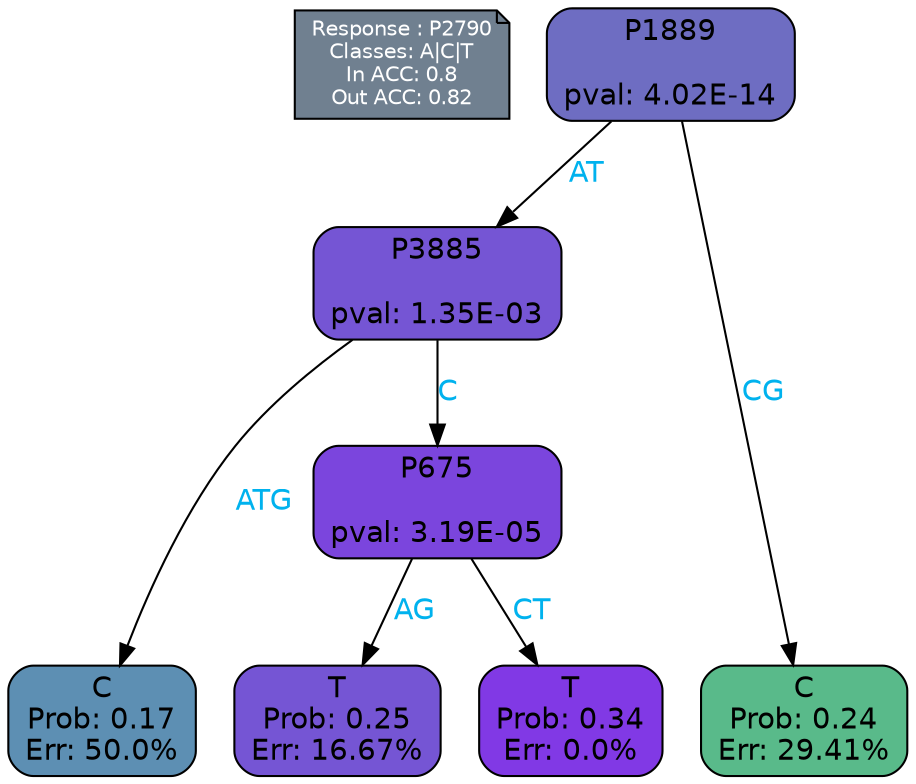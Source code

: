 digraph Tree {
node [shape=box, style="filled, rounded", color="black", fontname=helvetica] ;
graph [ranksep=equally, splines=polylines, bgcolor=transparent, dpi=600] ;
edge [fontname=helvetica] ;
LEGEND [label="Response : P2790
Classes: A|C|T
In ACC: 0.8
Out ACC: 0.82
",shape=note,align=left,style=filled,fillcolor="slategray",fontcolor="white",fontsize=10];1 [label="P1889

pval: 4.02E-14", fillcolor="#6e6dc2"] ;
2 [label="P3885

pval: 1.35E-03", fillcolor="#7555d4"] ;
3 [label="C
Prob: 0.17
Err: 50.0%", fillcolor="#5d8fb3"] ;
4 [label="P675

pval: 3.19E-05", fillcolor="#7b45dd"] ;
5 [label="T
Prob: 0.25
Err: 16.67%", fillcolor="#7555d4"] ;
6 [label="T
Prob: 0.34
Err: 0.0%", fillcolor="#8139e5"] ;
7 [label="C
Prob: 0.24
Err: 29.41%", fillcolor="#59ba8a"] ;
1 -> 2 [label="AT",fontcolor=deepskyblue2] ;
1 -> 7 [label="CG",fontcolor=deepskyblue2] ;
2 -> 3 [label="ATG",fontcolor=deepskyblue2] ;
2 -> 4 [label="C",fontcolor=deepskyblue2] ;
4 -> 5 [label="AG",fontcolor=deepskyblue2] ;
4 -> 6 [label="CT",fontcolor=deepskyblue2] ;
{rank = same; 3;5;6;7;}{rank = same; LEGEND;1;}}